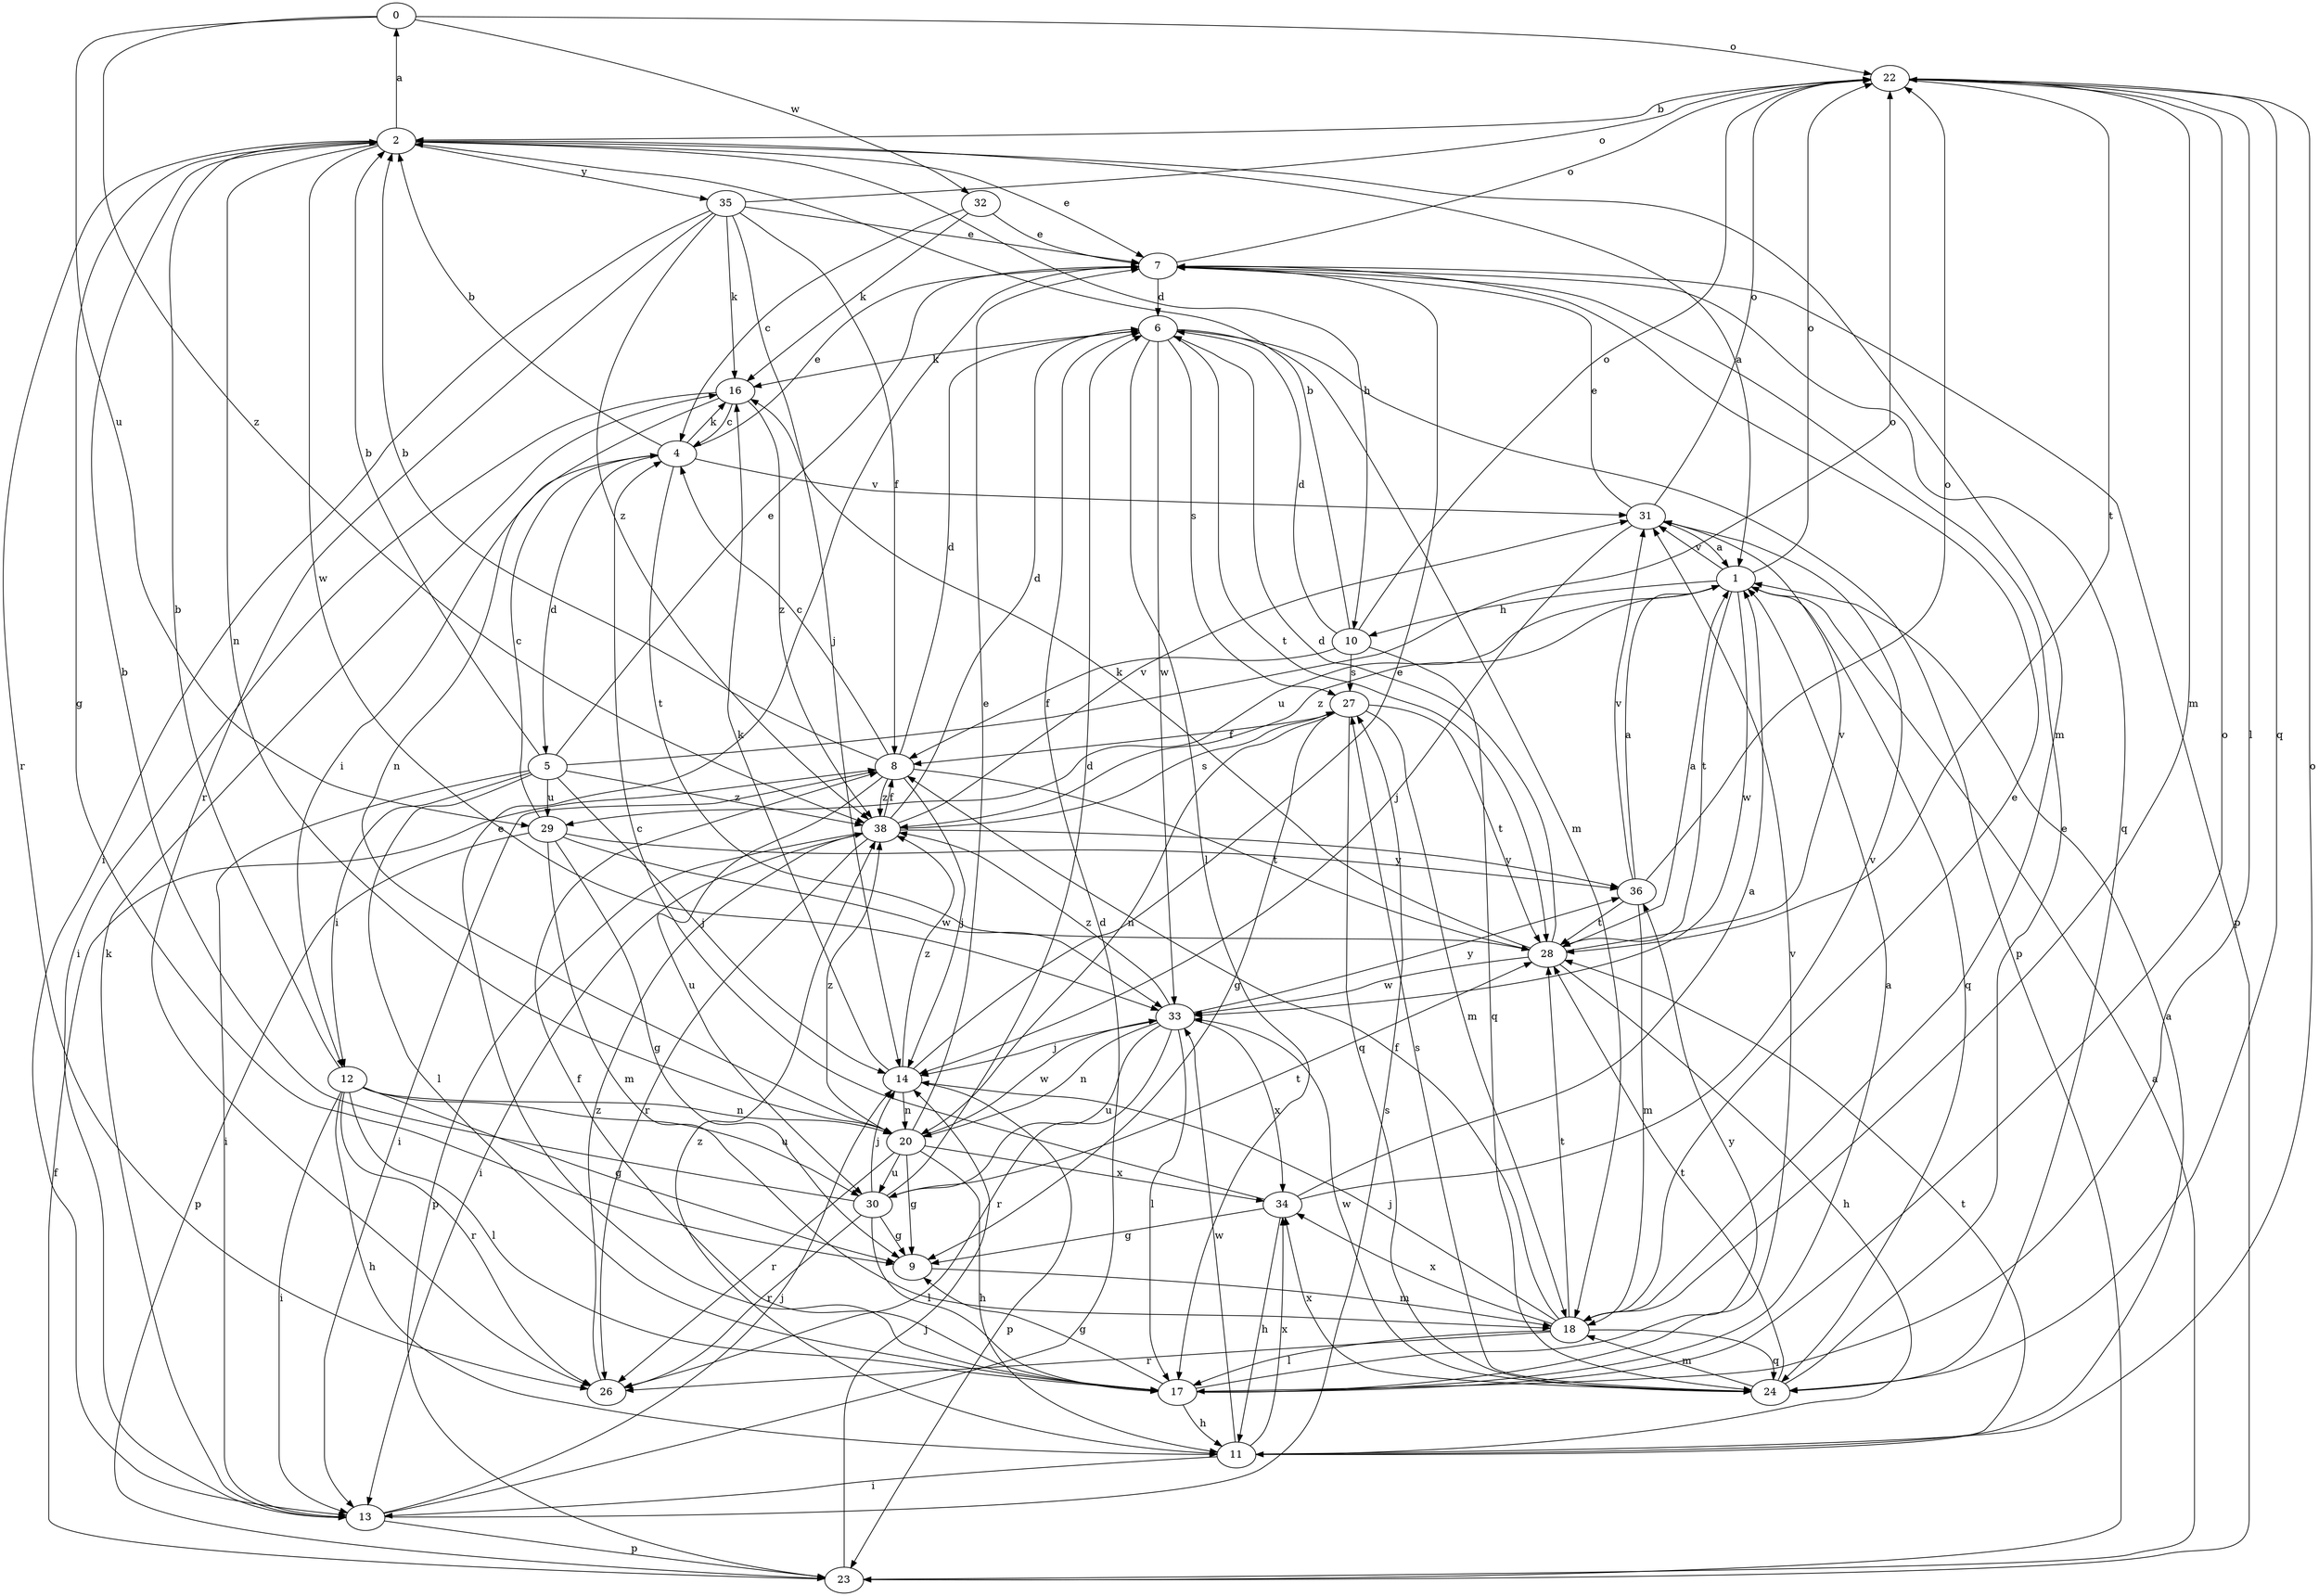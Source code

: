 strict digraph  {
0;
1;
2;
4;
5;
6;
7;
8;
9;
10;
11;
12;
13;
14;
16;
17;
18;
20;
22;
23;
24;
26;
27;
28;
29;
30;
31;
32;
33;
34;
35;
36;
38;
0 -> 22  [label=o];
0 -> 29  [label=u];
0 -> 32  [label=w];
0 -> 38  [label=z];
1 -> 10  [label=h];
1 -> 22  [label=o];
1 -> 24  [label=q];
1 -> 28  [label=t];
1 -> 29  [label=u];
1 -> 31  [label=v];
1 -> 33  [label=w];
1 -> 38  [label=z];
2 -> 0  [label=a];
2 -> 1  [label=a];
2 -> 7  [label=e];
2 -> 9  [label=g];
2 -> 10  [label=h];
2 -> 18  [label=m];
2 -> 20  [label=n];
2 -> 26  [label=r];
2 -> 33  [label=w];
2 -> 35  [label=y];
4 -> 2  [label=b];
4 -> 5  [label=d];
4 -> 7  [label=e];
4 -> 12  [label=i];
4 -> 16  [label=k];
4 -> 28  [label=t];
4 -> 31  [label=v];
5 -> 2  [label=b];
5 -> 7  [label=e];
5 -> 12  [label=i];
5 -> 13  [label=i];
5 -> 14  [label=j];
5 -> 17  [label=l];
5 -> 22  [label=o];
5 -> 29  [label=u];
5 -> 38  [label=z];
6 -> 16  [label=k];
6 -> 17  [label=l];
6 -> 18  [label=m];
6 -> 23  [label=p];
6 -> 27  [label=s];
6 -> 28  [label=t];
6 -> 33  [label=w];
7 -> 6  [label=d];
7 -> 22  [label=o];
7 -> 23  [label=p];
7 -> 24  [label=q];
8 -> 2  [label=b];
8 -> 4  [label=c];
8 -> 6  [label=d];
8 -> 13  [label=i];
8 -> 14  [label=j];
8 -> 28  [label=t];
8 -> 30  [label=u];
8 -> 38  [label=z];
9 -> 18  [label=m];
10 -> 2  [label=b];
10 -> 6  [label=d];
10 -> 8  [label=f];
10 -> 22  [label=o];
10 -> 24  [label=q];
10 -> 27  [label=s];
11 -> 1  [label=a];
11 -> 13  [label=i];
11 -> 22  [label=o];
11 -> 28  [label=t];
11 -> 33  [label=w];
11 -> 34  [label=x];
11 -> 38  [label=z];
12 -> 2  [label=b];
12 -> 9  [label=g];
12 -> 11  [label=h];
12 -> 13  [label=i];
12 -> 17  [label=l];
12 -> 20  [label=n];
12 -> 26  [label=r];
12 -> 30  [label=u];
13 -> 6  [label=d];
13 -> 14  [label=j];
13 -> 16  [label=k];
13 -> 23  [label=p];
13 -> 27  [label=s];
14 -> 7  [label=e];
14 -> 16  [label=k];
14 -> 20  [label=n];
14 -> 23  [label=p];
14 -> 38  [label=z];
16 -> 4  [label=c];
16 -> 13  [label=i];
16 -> 20  [label=n];
16 -> 38  [label=z];
17 -> 1  [label=a];
17 -> 7  [label=e];
17 -> 8  [label=f];
17 -> 9  [label=g];
17 -> 11  [label=h];
17 -> 22  [label=o];
17 -> 31  [label=v];
17 -> 36  [label=y];
18 -> 7  [label=e];
18 -> 8  [label=f];
18 -> 14  [label=j];
18 -> 17  [label=l];
18 -> 24  [label=q];
18 -> 26  [label=r];
18 -> 28  [label=t];
18 -> 34  [label=x];
20 -> 7  [label=e];
20 -> 9  [label=g];
20 -> 11  [label=h];
20 -> 26  [label=r];
20 -> 30  [label=u];
20 -> 33  [label=w];
20 -> 34  [label=x];
20 -> 38  [label=z];
22 -> 2  [label=b];
22 -> 17  [label=l];
22 -> 18  [label=m];
22 -> 24  [label=q];
22 -> 28  [label=t];
23 -> 1  [label=a];
23 -> 8  [label=f];
23 -> 14  [label=j];
24 -> 7  [label=e];
24 -> 18  [label=m];
24 -> 27  [label=s];
24 -> 28  [label=t];
24 -> 33  [label=w];
24 -> 34  [label=x];
26 -> 38  [label=z];
27 -> 8  [label=f];
27 -> 9  [label=g];
27 -> 18  [label=m];
27 -> 20  [label=n];
27 -> 24  [label=q];
27 -> 28  [label=t];
28 -> 1  [label=a];
28 -> 6  [label=d];
28 -> 11  [label=h];
28 -> 16  [label=k];
28 -> 31  [label=v];
28 -> 33  [label=w];
29 -> 4  [label=c];
29 -> 9  [label=g];
29 -> 18  [label=m];
29 -> 23  [label=p];
29 -> 33  [label=w];
29 -> 36  [label=y];
30 -> 2  [label=b];
30 -> 6  [label=d];
30 -> 9  [label=g];
30 -> 14  [label=j];
30 -> 17  [label=l];
30 -> 26  [label=r];
30 -> 28  [label=t];
31 -> 1  [label=a];
31 -> 7  [label=e];
31 -> 14  [label=j];
31 -> 22  [label=o];
32 -> 4  [label=c];
32 -> 7  [label=e];
32 -> 16  [label=k];
33 -> 14  [label=j];
33 -> 17  [label=l];
33 -> 20  [label=n];
33 -> 26  [label=r];
33 -> 30  [label=u];
33 -> 34  [label=x];
33 -> 36  [label=y];
33 -> 38  [label=z];
34 -> 1  [label=a];
34 -> 4  [label=c];
34 -> 9  [label=g];
34 -> 11  [label=h];
34 -> 31  [label=v];
35 -> 7  [label=e];
35 -> 8  [label=f];
35 -> 13  [label=i];
35 -> 14  [label=j];
35 -> 16  [label=k];
35 -> 22  [label=o];
35 -> 26  [label=r];
35 -> 38  [label=z];
36 -> 1  [label=a];
36 -> 18  [label=m];
36 -> 22  [label=o];
36 -> 28  [label=t];
36 -> 31  [label=v];
38 -> 6  [label=d];
38 -> 8  [label=f];
38 -> 13  [label=i];
38 -> 23  [label=p];
38 -> 26  [label=r];
38 -> 27  [label=s];
38 -> 31  [label=v];
38 -> 36  [label=y];
}
